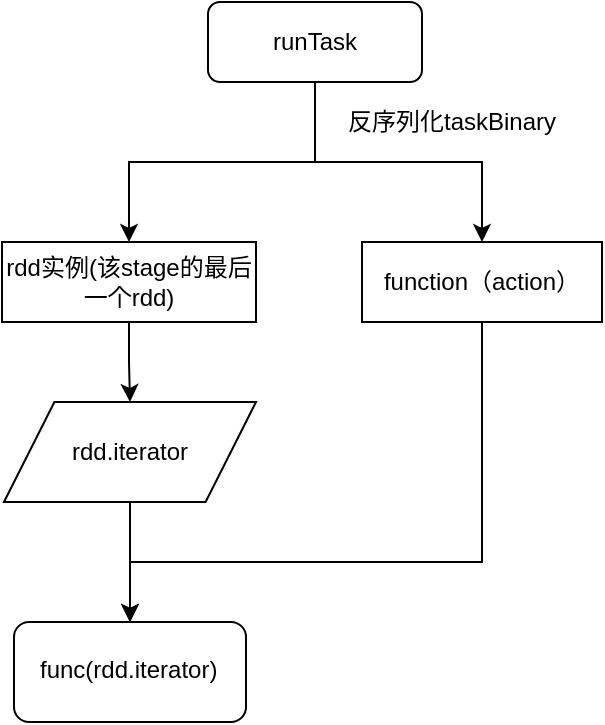 <mxfile version="10.6.3" type="github"><diagram id="NyywIpPF_JNB94Gftc1S" name="Page-1"><mxGraphModel dx="1154" dy="613" grid="1" gridSize="10" guides="1" tooltips="1" connect="1" arrows="1" fold="1" page="1" pageScale="1" pageWidth="827" pageHeight="1169" math="0" shadow="0"><root><mxCell id="0"/><mxCell id="1" parent="0"/><mxCell id="AM46sthJZFn0b4h5BSAL-1" style="edgeStyle=orthogonalEdgeStyle;rounded=0;orthogonalLoop=1;jettySize=auto;html=1;exitX=0.5;exitY=1;exitDx=0;exitDy=0;" edge="1" parent="1" source="AM46sthJZFn0b4h5BSAL-3" target="AM46sthJZFn0b4h5BSAL-6"><mxGeometry relative="1" as="geometry"/></mxCell><mxCell id="AM46sthJZFn0b4h5BSAL-2" style="edgeStyle=orthogonalEdgeStyle;rounded=0;orthogonalLoop=1;jettySize=auto;html=1;exitX=0.5;exitY=1;exitDx=0;exitDy=0;entryX=0.5;entryY=0;entryDx=0;entryDy=0;" edge="1" parent="1" source="AM46sthJZFn0b4h5BSAL-3" target="AM46sthJZFn0b4h5BSAL-8"><mxGeometry relative="1" as="geometry"/></mxCell><mxCell id="AM46sthJZFn0b4h5BSAL-3" value="runTask" style="rounded=1;whiteSpace=wrap;html=1;" vertex="1" parent="1"><mxGeometry x="293" y="50" width="107" height="40" as="geometry"/></mxCell><mxCell id="AM46sthJZFn0b4h5BSAL-4" value="反序列化taskBinary" style="text;html=1;strokeColor=none;fillColor=none;align=center;verticalAlign=middle;whiteSpace=wrap;rounded=0;" vertex="1" parent="1"><mxGeometry x="350" y="100" width="130" height="20" as="geometry"/></mxCell><mxCell id="AM46sthJZFn0b4h5BSAL-5" value="" style="edgeStyle=orthogonalEdgeStyle;rounded=0;orthogonalLoop=1;jettySize=auto;html=1;" edge="1" parent="1" source="AM46sthJZFn0b4h5BSAL-6" target="AM46sthJZFn0b4h5BSAL-10"><mxGeometry relative="1" as="geometry"/></mxCell><mxCell id="AM46sthJZFn0b4h5BSAL-6" value="rdd实例(该stage的最后一个rdd)" style="rounded=0;whiteSpace=wrap;html=1;" vertex="1" parent="1"><mxGeometry x="190" y="170" width="127" height="40" as="geometry"/></mxCell><mxCell id="AM46sthJZFn0b4h5BSAL-15" style="edgeStyle=orthogonalEdgeStyle;rounded=0;orthogonalLoop=1;jettySize=auto;html=1;exitX=0.5;exitY=1;exitDx=0;exitDy=0;" edge="1" parent="1" source="AM46sthJZFn0b4h5BSAL-8"><mxGeometry relative="1" as="geometry"><mxPoint x="254" y="360" as="targetPoint"/><Array as="points"><mxPoint x="430" y="330"/><mxPoint x="254" y="330"/></Array></mxGeometry></mxCell><mxCell id="AM46sthJZFn0b4h5BSAL-8" value="&lt;span&gt;function（action）&lt;/span&gt;" style="rounded=0;whiteSpace=wrap;html=1;" vertex="1" parent="1"><mxGeometry x="370" y="170" width="120" height="40" as="geometry"/></mxCell><mxCell id="AM46sthJZFn0b4h5BSAL-14" style="edgeStyle=orthogonalEdgeStyle;rounded=0;orthogonalLoop=1;jettySize=auto;html=1;exitX=0.5;exitY=1;exitDx=0;exitDy=0;entryX=0.5;entryY=0;entryDx=0;entryDy=0;" edge="1" parent="1" source="AM46sthJZFn0b4h5BSAL-10"><mxGeometry relative="1" as="geometry"><mxPoint x="254" y="360" as="targetPoint"/></mxGeometry></mxCell><mxCell id="AM46sthJZFn0b4h5BSAL-10" value="&lt;span&gt;rdd.iterator&lt;/span&gt;" style="shape=parallelogram;perimeter=parallelogramPerimeter;whiteSpace=wrap;html=1;" vertex="1" parent="1"><mxGeometry x="191" y="250" width="126" height="50" as="geometry"/></mxCell><mxCell id="AM46sthJZFn0b4h5BSAL-16" value="" style="rounded=1;whiteSpace=wrap;html=1;" vertex="1" parent="1"><mxGeometry x="196" y="360" width="116" height="50" as="geometry"/></mxCell><mxCell id="AM46sthJZFn0b4h5BSAL-17" value="func(rdd.iterator)" style="text;html=1;" vertex="1" parent="1"><mxGeometry x="207" y="370" width="110" height="30" as="geometry"/></mxCell></root></mxGraphModel></diagram></mxfile>